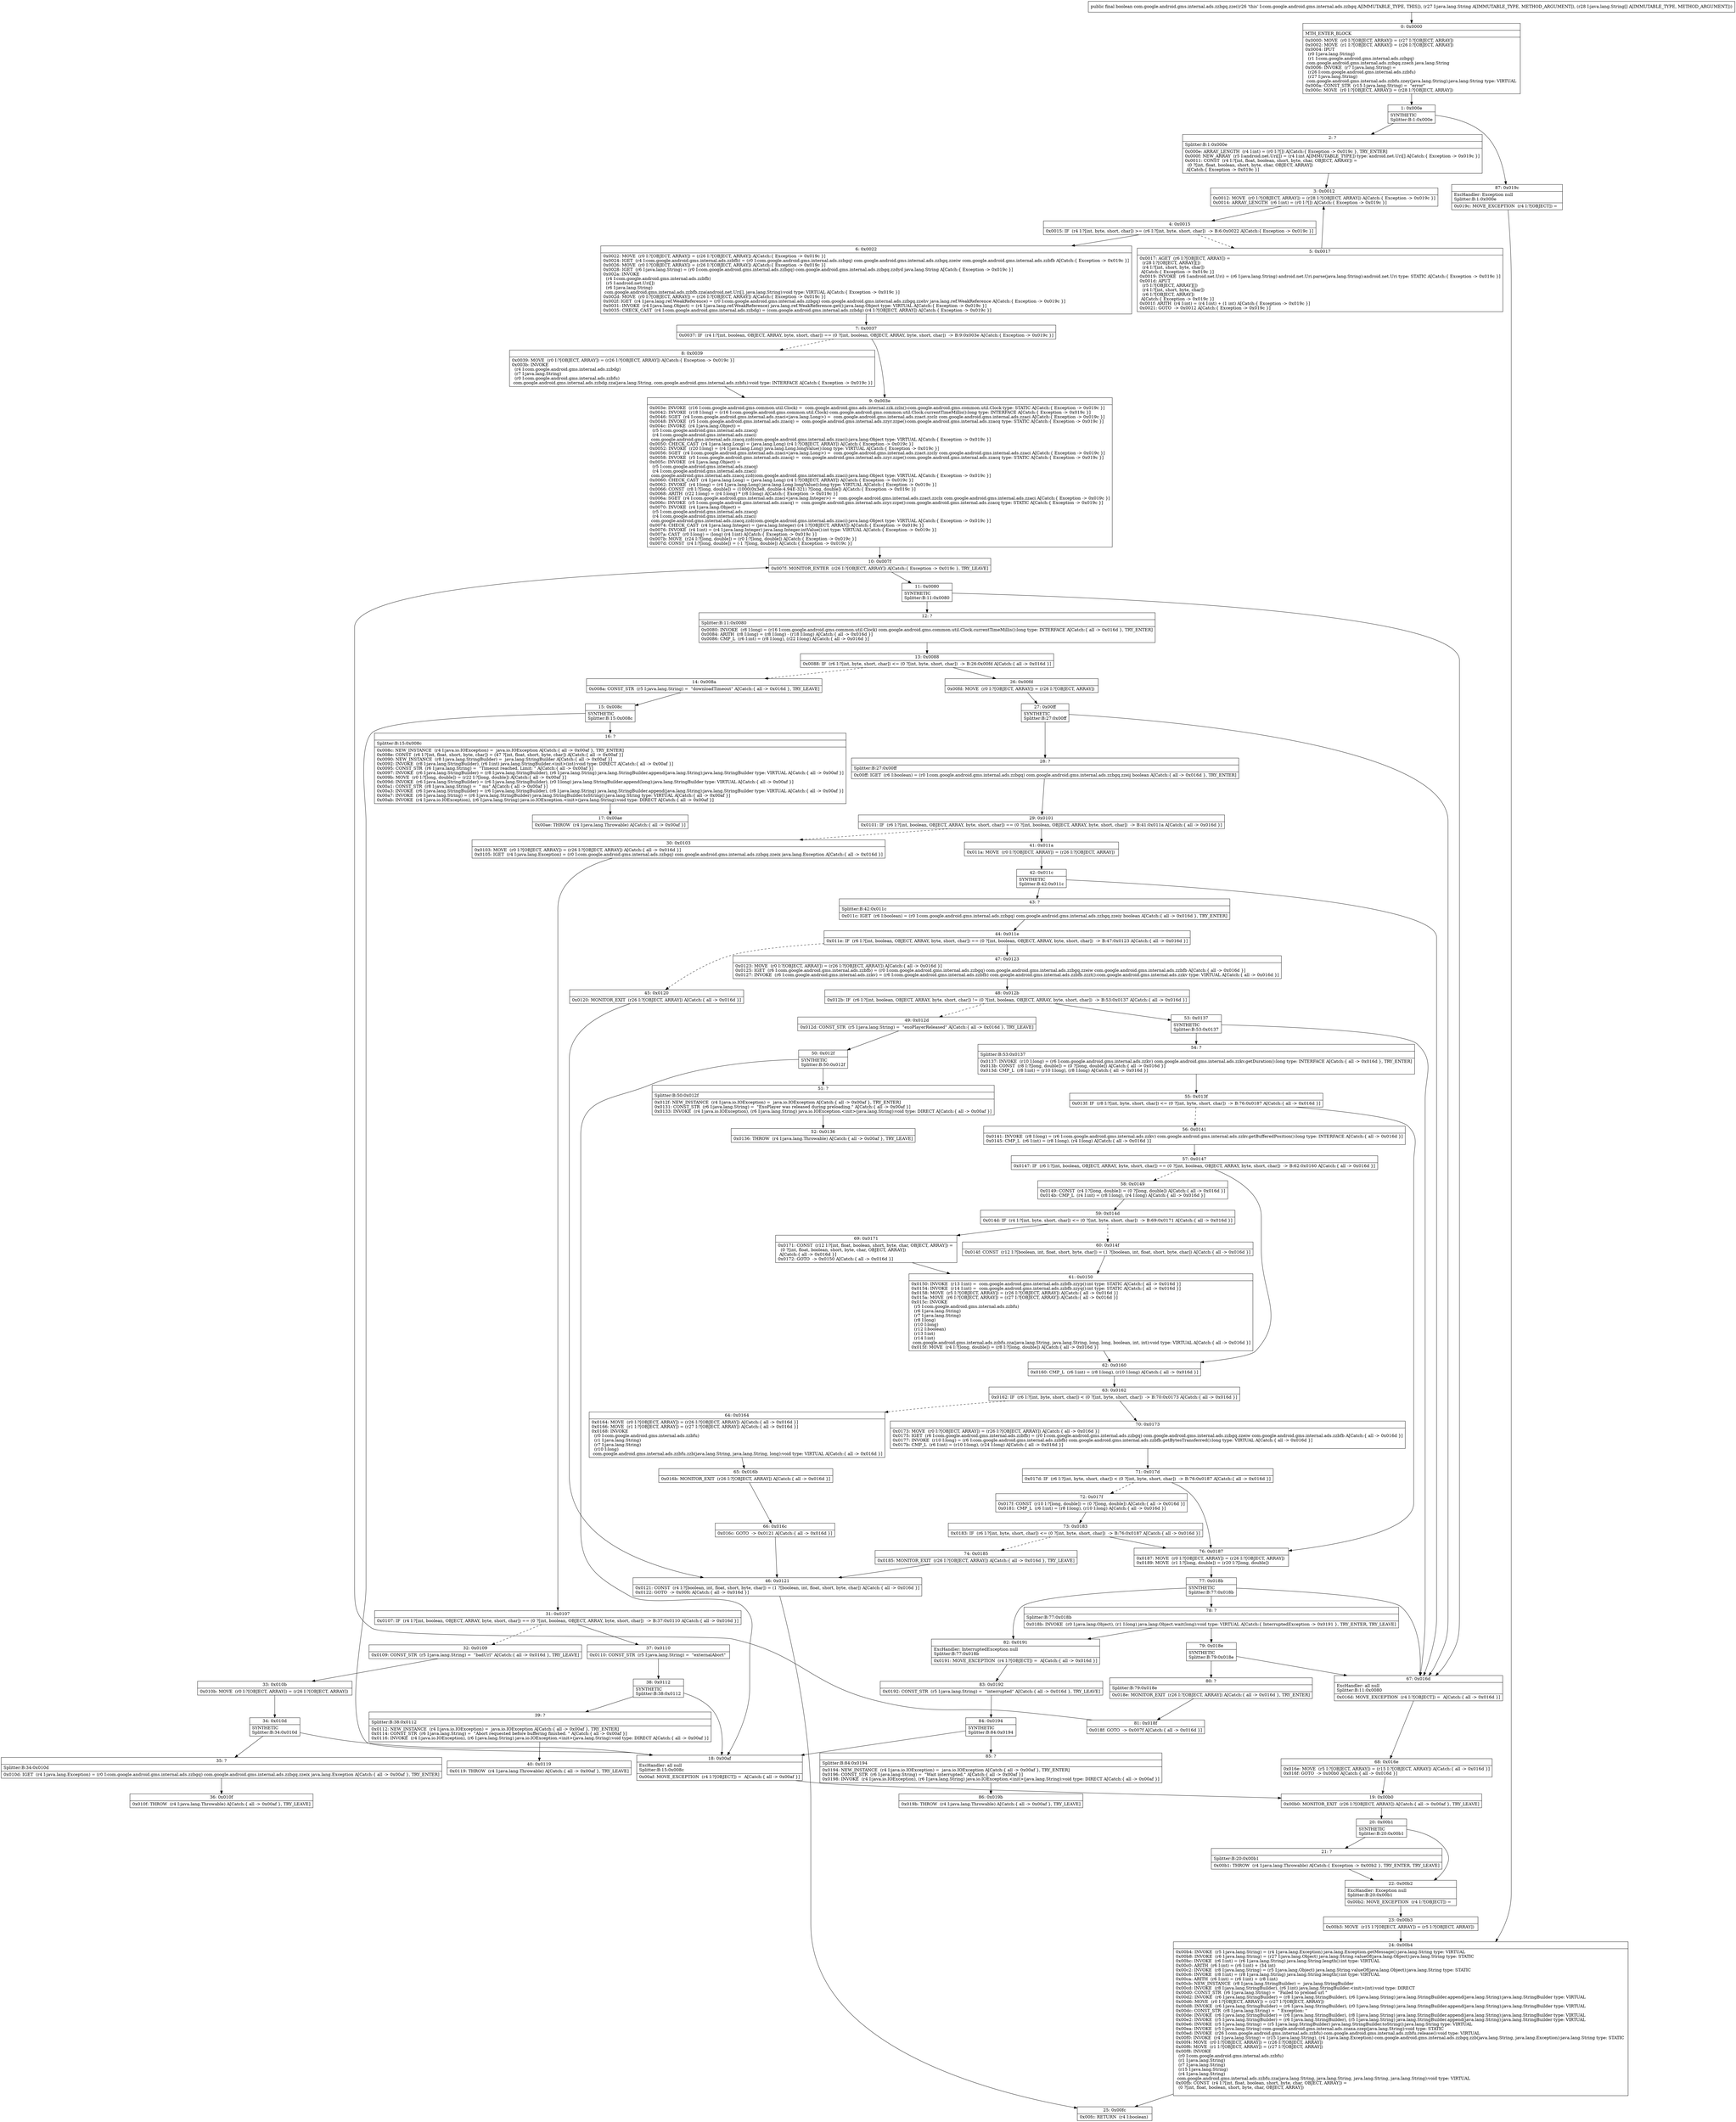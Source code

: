 digraph "CFG forcom.google.android.gms.internal.ads.zzbgq.zze(Ljava\/lang\/String;[Ljava\/lang\/String;)Z" {
Node_0 [shape=record,label="{0\:\ 0x0000|MTH_ENTER_BLOCK\l|0x0000: MOVE  (r0 I:?[OBJECT, ARRAY]) = (r27 I:?[OBJECT, ARRAY]) \l0x0002: MOVE  (r1 I:?[OBJECT, ARRAY]) = (r26 I:?[OBJECT, ARRAY]) \l0x0004: IPUT  \l  (r0 I:java.lang.String)\l  (r1 I:com.google.android.gms.internal.ads.zzbgq)\l com.google.android.gms.internal.ads.zzbgq.zzech java.lang.String \l0x0006: INVOKE  (r7 I:java.lang.String) = \l  (r26 I:com.google.android.gms.internal.ads.zzbfu)\l  (r27 I:java.lang.String)\l com.google.android.gms.internal.ads.zzbfu.zzey(java.lang.String):java.lang.String type: VIRTUAL \l0x000a: CONST_STR  (r15 I:java.lang.String) =  \"error\" \l0x000c: MOVE  (r0 I:?[OBJECT, ARRAY]) = (r28 I:?[OBJECT, ARRAY]) \l}"];
Node_1 [shape=record,label="{1\:\ 0x000e|SYNTHETIC\lSplitter:B:1:0x000e\l}"];
Node_2 [shape=record,label="{2\:\ ?|Splitter:B:1:0x000e\l|0x000e: ARRAY_LENGTH  (r4 I:int) = (r0 I:?[]) A[Catch:\{ Exception \-\> 0x019c \}, TRY_ENTER]\l0x000f: NEW_ARRAY  (r5 I:android.net.Uri[]) = (r4 I:int A[IMMUTABLE_TYPE]) type: android.net.Uri[] A[Catch:\{ Exception \-\> 0x019c \}]\l0x0011: CONST  (r4 I:?[int, float, boolean, short, byte, char, OBJECT, ARRAY]) = \l  (0 ?[int, float, boolean, short, byte, char, OBJECT, ARRAY])\l A[Catch:\{ Exception \-\> 0x019c \}]\l}"];
Node_3 [shape=record,label="{3\:\ 0x0012|0x0012: MOVE  (r0 I:?[OBJECT, ARRAY]) = (r28 I:?[OBJECT, ARRAY]) A[Catch:\{ Exception \-\> 0x019c \}]\l0x0014: ARRAY_LENGTH  (r6 I:int) = (r0 I:?[]) A[Catch:\{ Exception \-\> 0x019c \}]\l}"];
Node_4 [shape=record,label="{4\:\ 0x0015|0x0015: IF  (r4 I:?[int, byte, short, char]) \>= (r6 I:?[int, byte, short, char])  \-\> B:6:0x0022 A[Catch:\{ Exception \-\> 0x019c \}]\l}"];
Node_5 [shape=record,label="{5\:\ 0x0017|0x0017: AGET  (r6 I:?[OBJECT, ARRAY]) = \l  (r28 I:?[OBJECT, ARRAY][])\l  (r4 I:?[int, short, byte, char])\l A[Catch:\{ Exception \-\> 0x019c \}]\l0x0019: INVOKE  (r6 I:android.net.Uri) = (r6 I:java.lang.String) android.net.Uri.parse(java.lang.String):android.net.Uri type: STATIC A[Catch:\{ Exception \-\> 0x019c \}]\l0x001d: APUT  \l  (r5 I:?[OBJECT, ARRAY][])\l  (r4 I:?[int, short, byte, char])\l  (r6 I:?[OBJECT, ARRAY])\l A[Catch:\{ Exception \-\> 0x019c \}]\l0x001f: ARITH  (r4 I:int) = (r4 I:int) + (1 int) A[Catch:\{ Exception \-\> 0x019c \}]\l0x0021: GOTO  \-\> 0x0012 A[Catch:\{ Exception \-\> 0x019c \}]\l}"];
Node_6 [shape=record,label="{6\:\ 0x0022|0x0022: MOVE  (r0 I:?[OBJECT, ARRAY]) = (r26 I:?[OBJECT, ARRAY]) A[Catch:\{ Exception \-\> 0x019c \}]\l0x0024: IGET  (r4 I:com.google.android.gms.internal.ads.zzbfb) = (r0 I:com.google.android.gms.internal.ads.zzbgq) com.google.android.gms.internal.ads.zzbgq.zzeiw com.google.android.gms.internal.ads.zzbfb A[Catch:\{ Exception \-\> 0x019c \}]\l0x0026: MOVE  (r0 I:?[OBJECT, ARRAY]) = (r26 I:?[OBJECT, ARRAY]) A[Catch:\{ Exception \-\> 0x019c \}]\l0x0028: IGET  (r6 I:java.lang.String) = (r0 I:com.google.android.gms.internal.ads.zzbgq) com.google.android.gms.internal.ads.zzbgq.zzdyd java.lang.String A[Catch:\{ Exception \-\> 0x019c \}]\l0x002a: INVOKE  \l  (r4 I:com.google.android.gms.internal.ads.zzbfb)\l  (r5 I:android.net.Uri[])\l  (r6 I:java.lang.String)\l com.google.android.gms.internal.ads.zzbfb.zza(android.net.Uri[], java.lang.String):void type: VIRTUAL A[Catch:\{ Exception \-\> 0x019c \}]\l0x002d: MOVE  (r0 I:?[OBJECT, ARRAY]) = (r26 I:?[OBJECT, ARRAY]) A[Catch:\{ Exception \-\> 0x019c \}]\l0x002f: IGET  (r4 I:java.lang.ref.WeakReference) = (r0 I:com.google.android.gms.internal.ads.zzbgq) com.google.android.gms.internal.ads.zzbgq.zzehv java.lang.ref.WeakReference A[Catch:\{ Exception \-\> 0x019c \}]\l0x0031: INVOKE  (r4 I:java.lang.Object) = (r4 I:java.lang.ref.WeakReference) java.lang.ref.WeakReference.get():java.lang.Object type: VIRTUAL A[Catch:\{ Exception \-\> 0x019c \}]\l0x0035: CHECK_CAST  (r4 I:com.google.android.gms.internal.ads.zzbdg) = (com.google.android.gms.internal.ads.zzbdg) (r4 I:?[OBJECT, ARRAY]) A[Catch:\{ Exception \-\> 0x019c \}]\l}"];
Node_7 [shape=record,label="{7\:\ 0x0037|0x0037: IF  (r4 I:?[int, boolean, OBJECT, ARRAY, byte, short, char]) == (0 ?[int, boolean, OBJECT, ARRAY, byte, short, char])  \-\> B:9:0x003e A[Catch:\{ Exception \-\> 0x019c \}]\l}"];
Node_8 [shape=record,label="{8\:\ 0x0039|0x0039: MOVE  (r0 I:?[OBJECT, ARRAY]) = (r26 I:?[OBJECT, ARRAY]) A[Catch:\{ Exception \-\> 0x019c \}]\l0x003b: INVOKE  \l  (r4 I:com.google.android.gms.internal.ads.zzbdg)\l  (r7 I:java.lang.String)\l  (r0 I:com.google.android.gms.internal.ads.zzbfu)\l com.google.android.gms.internal.ads.zzbdg.zza(java.lang.String, com.google.android.gms.internal.ads.zzbfu):void type: INTERFACE A[Catch:\{ Exception \-\> 0x019c \}]\l}"];
Node_9 [shape=record,label="{9\:\ 0x003e|0x003e: INVOKE  (r16 I:com.google.android.gms.common.util.Clock) =  com.google.android.gms.ads.internal.zzk.zzln():com.google.android.gms.common.util.Clock type: STATIC A[Catch:\{ Exception \-\> 0x019c \}]\l0x0042: INVOKE  (r18 I:long) = (r16 I:com.google.android.gms.common.util.Clock) com.google.android.gms.common.util.Clock.currentTimeMillis():long type: INTERFACE A[Catch:\{ Exception \-\> 0x019c \}]\l0x0046: SGET  (r4 I:com.google.android.gms.internal.ads.zzaci\<java.lang.Long\>) =  com.google.android.gms.internal.ads.zzact.zzclz com.google.android.gms.internal.ads.zzaci A[Catch:\{ Exception \-\> 0x019c \}]\l0x0048: INVOKE  (r5 I:com.google.android.gms.internal.ads.zzacq) =  com.google.android.gms.internal.ads.zzyr.zzpe():com.google.android.gms.internal.ads.zzacq type: STATIC A[Catch:\{ Exception \-\> 0x019c \}]\l0x004c: INVOKE  (r4 I:java.lang.Object) = \l  (r5 I:com.google.android.gms.internal.ads.zzacq)\l  (r4 I:com.google.android.gms.internal.ads.zzaci)\l com.google.android.gms.internal.ads.zzacq.zzd(com.google.android.gms.internal.ads.zzaci):java.lang.Object type: VIRTUAL A[Catch:\{ Exception \-\> 0x019c \}]\l0x0050: CHECK_CAST  (r4 I:java.lang.Long) = (java.lang.Long) (r4 I:?[OBJECT, ARRAY]) A[Catch:\{ Exception \-\> 0x019c \}]\l0x0052: INVOKE  (r20 I:long) = (r4 I:java.lang.Long) java.lang.Long.longValue():long type: VIRTUAL A[Catch:\{ Exception \-\> 0x019c \}]\l0x0056: SGET  (r4 I:com.google.android.gms.internal.ads.zzaci\<java.lang.Long\>) =  com.google.android.gms.internal.ads.zzact.zzcly com.google.android.gms.internal.ads.zzaci A[Catch:\{ Exception \-\> 0x019c \}]\l0x0058: INVOKE  (r5 I:com.google.android.gms.internal.ads.zzacq) =  com.google.android.gms.internal.ads.zzyr.zzpe():com.google.android.gms.internal.ads.zzacq type: STATIC A[Catch:\{ Exception \-\> 0x019c \}]\l0x005c: INVOKE  (r4 I:java.lang.Object) = \l  (r5 I:com.google.android.gms.internal.ads.zzacq)\l  (r4 I:com.google.android.gms.internal.ads.zzaci)\l com.google.android.gms.internal.ads.zzacq.zzd(com.google.android.gms.internal.ads.zzaci):java.lang.Object type: VIRTUAL A[Catch:\{ Exception \-\> 0x019c \}]\l0x0060: CHECK_CAST  (r4 I:java.lang.Long) = (java.lang.Long) (r4 I:?[OBJECT, ARRAY]) A[Catch:\{ Exception \-\> 0x019c \}]\l0x0062: INVOKE  (r4 I:long) = (r4 I:java.lang.Long) java.lang.Long.longValue():long type: VIRTUAL A[Catch:\{ Exception \-\> 0x019c \}]\l0x0066: CONST  (r8 I:?[long, double]) = (1000(0x3e8, double:4.94E\-321) ?[long, double]) A[Catch:\{ Exception \-\> 0x019c \}]\l0x0068: ARITH  (r22 I:long) = (r4 I:long) * (r8 I:long) A[Catch:\{ Exception \-\> 0x019c \}]\l0x006a: SGET  (r4 I:com.google.android.gms.internal.ads.zzaci\<java.lang.Integer\>) =  com.google.android.gms.internal.ads.zzact.zzclx com.google.android.gms.internal.ads.zzaci A[Catch:\{ Exception \-\> 0x019c \}]\l0x006c: INVOKE  (r5 I:com.google.android.gms.internal.ads.zzacq) =  com.google.android.gms.internal.ads.zzyr.zzpe():com.google.android.gms.internal.ads.zzacq type: STATIC A[Catch:\{ Exception \-\> 0x019c \}]\l0x0070: INVOKE  (r4 I:java.lang.Object) = \l  (r5 I:com.google.android.gms.internal.ads.zzacq)\l  (r4 I:com.google.android.gms.internal.ads.zzaci)\l com.google.android.gms.internal.ads.zzacq.zzd(com.google.android.gms.internal.ads.zzaci):java.lang.Object type: VIRTUAL A[Catch:\{ Exception \-\> 0x019c \}]\l0x0074: CHECK_CAST  (r4 I:java.lang.Integer) = (java.lang.Integer) (r4 I:?[OBJECT, ARRAY]) A[Catch:\{ Exception \-\> 0x019c \}]\l0x0076: INVOKE  (r4 I:int) = (r4 I:java.lang.Integer) java.lang.Integer.intValue():int type: VIRTUAL A[Catch:\{ Exception \-\> 0x019c \}]\l0x007a: CAST  (r0 I:long) = (long) (r4 I:int) A[Catch:\{ Exception \-\> 0x019c \}]\l0x007b: MOVE  (r24 I:?[long, double]) = (r0 I:?[long, double]) A[Catch:\{ Exception \-\> 0x019c \}]\l0x007d: CONST  (r4 I:?[long, double]) = (\-1 ?[long, double]) A[Catch:\{ Exception \-\> 0x019c \}]\l}"];
Node_10 [shape=record,label="{10\:\ 0x007f|0x007f: MONITOR_ENTER  (r26 I:?[OBJECT, ARRAY]) A[Catch:\{ Exception \-\> 0x019c \}, TRY_LEAVE]\l}"];
Node_11 [shape=record,label="{11\:\ 0x0080|SYNTHETIC\lSplitter:B:11:0x0080\l}"];
Node_12 [shape=record,label="{12\:\ ?|Splitter:B:11:0x0080\l|0x0080: INVOKE  (r8 I:long) = (r16 I:com.google.android.gms.common.util.Clock) com.google.android.gms.common.util.Clock.currentTimeMillis():long type: INTERFACE A[Catch:\{ all \-\> 0x016d \}, TRY_ENTER]\l0x0084: ARITH  (r8 I:long) = (r8 I:long) \- (r18 I:long) A[Catch:\{ all \-\> 0x016d \}]\l0x0086: CMP_L  (r6 I:int) = (r8 I:long), (r22 I:long) A[Catch:\{ all \-\> 0x016d \}]\l}"];
Node_13 [shape=record,label="{13\:\ 0x0088|0x0088: IF  (r6 I:?[int, byte, short, char]) \<= (0 ?[int, byte, short, char])  \-\> B:26:0x00fd A[Catch:\{ all \-\> 0x016d \}]\l}"];
Node_14 [shape=record,label="{14\:\ 0x008a|0x008a: CONST_STR  (r5 I:java.lang.String) =  \"downloadTimeout\" A[Catch:\{ all \-\> 0x016d \}, TRY_LEAVE]\l}"];
Node_15 [shape=record,label="{15\:\ 0x008c|SYNTHETIC\lSplitter:B:15:0x008c\l}"];
Node_16 [shape=record,label="{16\:\ ?|Splitter:B:15:0x008c\l|0x008c: NEW_INSTANCE  (r4 I:java.io.IOException) =  java.io.IOException A[Catch:\{ all \-\> 0x00af \}, TRY_ENTER]\l0x008e: CONST  (r6 I:?[int, float, short, byte, char]) = (47 ?[int, float, short, byte, char]) A[Catch:\{ all \-\> 0x00af \}]\l0x0090: NEW_INSTANCE  (r8 I:java.lang.StringBuilder) =  java.lang.StringBuilder A[Catch:\{ all \-\> 0x00af \}]\l0x0092: INVOKE  (r8 I:java.lang.StringBuilder), (r6 I:int) java.lang.StringBuilder.\<init\>(int):void type: DIRECT A[Catch:\{ all \-\> 0x00af \}]\l0x0095: CONST_STR  (r6 I:java.lang.String) =  \"Timeout reached. Limit: \" A[Catch:\{ all \-\> 0x00af \}]\l0x0097: INVOKE  (r6 I:java.lang.StringBuilder) = (r8 I:java.lang.StringBuilder), (r6 I:java.lang.String) java.lang.StringBuilder.append(java.lang.String):java.lang.StringBuilder type: VIRTUAL A[Catch:\{ all \-\> 0x00af \}]\l0x009b: MOVE  (r0 I:?[long, double]) = (r22 I:?[long, double]) A[Catch:\{ all \-\> 0x00af \}]\l0x009d: INVOKE  (r6 I:java.lang.StringBuilder) = (r6 I:java.lang.StringBuilder), (r0 I:long) java.lang.StringBuilder.append(long):java.lang.StringBuilder type: VIRTUAL A[Catch:\{ all \-\> 0x00af \}]\l0x00a1: CONST_STR  (r8 I:java.lang.String) =  \" ms\" A[Catch:\{ all \-\> 0x00af \}]\l0x00a3: INVOKE  (r6 I:java.lang.StringBuilder) = (r6 I:java.lang.StringBuilder), (r8 I:java.lang.String) java.lang.StringBuilder.append(java.lang.String):java.lang.StringBuilder type: VIRTUAL A[Catch:\{ all \-\> 0x00af \}]\l0x00a7: INVOKE  (r6 I:java.lang.String) = (r6 I:java.lang.StringBuilder) java.lang.StringBuilder.toString():java.lang.String type: VIRTUAL A[Catch:\{ all \-\> 0x00af \}]\l0x00ab: INVOKE  (r4 I:java.io.IOException), (r6 I:java.lang.String) java.io.IOException.\<init\>(java.lang.String):void type: DIRECT A[Catch:\{ all \-\> 0x00af \}]\l}"];
Node_17 [shape=record,label="{17\:\ 0x00ae|0x00ae: THROW  (r4 I:java.lang.Throwable) A[Catch:\{ all \-\> 0x00af \}]\l}"];
Node_18 [shape=record,label="{18\:\ 0x00af|ExcHandler: all null\lSplitter:B:15:0x008c\l|0x00af: MOVE_EXCEPTION  (r4 I:?[OBJECT]) =  A[Catch:\{ all \-\> 0x00af \}]\l}"];
Node_19 [shape=record,label="{19\:\ 0x00b0|0x00b0: MONITOR_EXIT  (r26 I:?[OBJECT, ARRAY]) A[Catch:\{ all \-\> 0x00af \}, TRY_LEAVE]\l}"];
Node_20 [shape=record,label="{20\:\ 0x00b1|SYNTHETIC\lSplitter:B:20:0x00b1\l}"];
Node_21 [shape=record,label="{21\:\ ?|Splitter:B:20:0x00b1\l|0x00b1: THROW  (r4 I:java.lang.Throwable) A[Catch:\{ Exception \-\> 0x00b2 \}, TRY_ENTER, TRY_LEAVE]\l}"];
Node_22 [shape=record,label="{22\:\ 0x00b2|ExcHandler: Exception null\lSplitter:B:20:0x00b1\l|0x00b2: MOVE_EXCEPTION  (r4 I:?[OBJECT]) =  \l}"];
Node_23 [shape=record,label="{23\:\ 0x00b3|0x00b3: MOVE  (r15 I:?[OBJECT, ARRAY]) = (r5 I:?[OBJECT, ARRAY]) \l}"];
Node_24 [shape=record,label="{24\:\ 0x00b4|0x00b4: INVOKE  (r5 I:java.lang.String) = (r4 I:java.lang.Exception) java.lang.Exception.getMessage():java.lang.String type: VIRTUAL \l0x00b8: INVOKE  (r6 I:java.lang.String) = (r27 I:java.lang.Object) java.lang.String.valueOf(java.lang.Object):java.lang.String type: STATIC \l0x00bc: INVOKE  (r6 I:int) = (r6 I:java.lang.String) java.lang.String.length():int type: VIRTUAL \l0x00c0: ARITH  (r6 I:int) = (r6 I:int) + (34 int) \l0x00c2: INVOKE  (r8 I:java.lang.String) = (r5 I:java.lang.Object) java.lang.String.valueOf(java.lang.Object):java.lang.String type: STATIC \l0x00c6: INVOKE  (r8 I:int) = (r8 I:java.lang.String) java.lang.String.length():int type: VIRTUAL \l0x00ca: ARITH  (r6 I:int) = (r6 I:int) + (r8 I:int) \l0x00cb: NEW_INSTANCE  (r8 I:java.lang.StringBuilder) =  java.lang.StringBuilder \l0x00cd: INVOKE  (r8 I:java.lang.StringBuilder), (r6 I:int) java.lang.StringBuilder.\<init\>(int):void type: DIRECT \l0x00d0: CONST_STR  (r6 I:java.lang.String) =  \"Failed to preload url \" \l0x00d2: INVOKE  (r6 I:java.lang.StringBuilder) = (r8 I:java.lang.StringBuilder), (r6 I:java.lang.String) java.lang.StringBuilder.append(java.lang.String):java.lang.StringBuilder type: VIRTUAL \l0x00d6: MOVE  (r0 I:?[OBJECT, ARRAY]) = (r27 I:?[OBJECT, ARRAY]) \l0x00d8: INVOKE  (r6 I:java.lang.StringBuilder) = (r6 I:java.lang.StringBuilder), (r0 I:java.lang.String) java.lang.StringBuilder.append(java.lang.String):java.lang.StringBuilder type: VIRTUAL \l0x00dc: CONST_STR  (r8 I:java.lang.String) =  \" Exception: \" \l0x00de: INVOKE  (r6 I:java.lang.StringBuilder) = (r6 I:java.lang.StringBuilder), (r8 I:java.lang.String) java.lang.StringBuilder.append(java.lang.String):java.lang.StringBuilder type: VIRTUAL \l0x00e2: INVOKE  (r5 I:java.lang.StringBuilder) = (r6 I:java.lang.StringBuilder), (r5 I:java.lang.String) java.lang.StringBuilder.append(java.lang.String):java.lang.StringBuilder type: VIRTUAL \l0x00e6: INVOKE  (r5 I:java.lang.String) = (r5 I:java.lang.StringBuilder) java.lang.StringBuilder.toString():java.lang.String type: VIRTUAL \l0x00ea: INVOKE  (r5 I:java.lang.String) com.google.android.gms.internal.ads.zzaxa.zzep(java.lang.String):void type: STATIC \l0x00ed: INVOKE  (r26 I:com.google.android.gms.internal.ads.zzbfu) com.google.android.gms.internal.ads.zzbfu.release():void type: VIRTUAL \l0x00f0: INVOKE  (r4 I:java.lang.String) = (r15 I:java.lang.String), (r4 I:java.lang.Exception) com.google.android.gms.internal.ads.zzbgq.zzb(java.lang.String, java.lang.Exception):java.lang.String type: STATIC \l0x00f4: MOVE  (r0 I:?[OBJECT, ARRAY]) = (r26 I:?[OBJECT, ARRAY]) \l0x00f6: MOVE  (r1 I:?[OBJECT, ARRAY]) = (r27 I:?[OBJECT, ARRAY]) \l0x00f8: INVOKE  \l  (r0 I:com.google.android.gms.internal.ads.zzbfu)\l  (r1 I:java.lang.String)\l  (r7 I:java.lang.String)\l  (r15 I:java.lang.String)\l  (r4 I:java.lang.String)\l com.google.android.gms.internal.ads.zzbfu.zza(java.lang.String, java.lang.String, java.lang.String, java.lang.String):void type: VIRTUAL \l0x00fb: CONST  (r4 I:?[int, float, boolean, short, byte, char, OBJECT, ARRAY]) = \l  (0 ?[int, float, boolean, short, byte, char, OBJECT, ARRAY])\l \l}"];
Node_25 [shape=record,label="{25\:\ 0x00fc|0x00fc: RETURN  (r4 I:boolean) \l}"];
Node_26 [shape=record,label="{26\:\ 0x00fd|0x00fd: MOVE  (r0 I:?[OBJECT, ARRAY]) = (r26 I:?[OBJECT, ARRAY]) \l}"];
Node_27 [shape=record,label="{27\:\ 0x00ff|SYNTHETIC\lSplitter:B:27:0x00ff\l}"];
Node_28 [shape=record,label="{28\:\ ?|Splitter:B:27:0x00ff\l|0x00ff: IGET  (r6 I:boolean) = (r0 I:com.google.android.gms.internal.ads.zzbgq) com.google.android.gms.internal.ads.zzbgq.zzeij boolean A[Catch:\{ all \-\> 0x016d \}, TRY_ENTER]\l}"];
Node_29 [shape=record,label="{29\:\ 0x0101|0x0101: IF  (r6 I:?[int, boolean, OBJECT, ARRAY, byte, short, char]) == (0 ?[int, boolean, OBJECT, ARRAY, byte, short, char])  \-\> B:41:0x011a A[Catch:\{ all \-\> 0x016d \}]\l}"];
Node_30 [shape=record,label="{30\:\ 0x0103|0x0103: MOVE  (r0 I:?[OBJECT, ARRAY]) = (r26 I:?[OBJECT, ARRAY]) A[Catch:\{ all \-\> 0x016d \}]\l0x0105: IGET  (r4 I:java.lang.Exception) = (r0 I:com.google.android.gms.internal.ads.zzbgq) com.google.android.gms.internal.ads.zzbgq.zzeix java.lang.Exception A[Catch:\{ all \-\> 0x016d \}]\l}"];
Node_31 [shape=record,label="{31\:\ 0x0107|0x0107: IF  (r4 I:?[int, boolean, OBJECT, ARRAY, byte, short, char]) == (0 ?[int, boolean, OBJECT, ARRAY, byte, short, char])  \-\> B:37:0x0110 A[Catch:\{ all \-\> 0x016d \}]\l}"];
Node_32 [shape=record,label="{32\:\ 0x0109|0x0109: CONST_STR  (r5 I:java.lang.String) =  \"badUrl\" A[Catch:\{ all \-\> 0x016d \}, TRY_LEAVE]\l}"];
Node_33 [shape=record,label="{33\:\ 0x010b|0x010b: MOVE  (r0 I:?[OBJECT, ARRAY]) = (r26 I:?[OBJECT, ARRAY]) \l}"];
Node_34 [shape=record,label="{34\:\ 0x010d|SYNTHETIC\lSplitter:B:34:0x010d\l}"];
Node_35 [shape=record,label="{35\:\ ?|Splitter:B:34:0x010d\l|0x010d: IGET  (r4 I:java.lang.Exception) = (r0 I:com.google.android.gms.internal.ads.zzbgq) com.google.android.gms.internal.ads.zzbgq.zzeix java.lang.Exception A[Catch:\{ all \-\> 0x00af \}, TRY_ENTER]\l}"];
Node_36 [shape=record,label="{36\:\ 0x010f|0x010f: THROW  (r4 I:java.lang.Throwable) A[Catch:\{ all \-\> 0x00af \}, TRY_LEAVE]\l}"];
Node_37 [shape=record,label="{37\:\ 0x0110|0x0110: CONST_STR  (r5 I:java.lang.String) =  \"externalAbort\" \l}"];
Node_38 [shape=record,label="{38\:\ 0x0112|SYNTHETIC\lSplitter:B:38:0x0112\l}"];
Node_39 [shape=record,label="{39\:\ ?|Splitter:B:38:0x0112\l|0x0112: NEW_INSTANCE  (r4 I:java.io.IOException) =  java.io.IOException A[Catch:\{ all \-\> 0x00af \}, TRY_ENTER]\l0x0114: CONST_STR  (r6 I:java.lang.String) =  \"Abort requested before buffering finished. \" A[Catch:\{ all \-\> 0x00af \}]\l0x0116: INVOKE  (r4 I:java.io.IOException), (r6 I:java.lang.String) java.io.IOException.\<init\>(java.lang.String):void type: DIRECT A[Catch:\{ all \-\> 0x00af \}]\l}"];
Node_40 [shape=record,label="{40\:\ 0x0119|0x0119: THROW  (r4 I:java.lang.Throwable) A[Catch:\{ all \-\> 0x00af \}, TRY_LEAVE]\l}"];
Node_41 [shape=record,label="{41\:\ 0x011a|0x011a: MOVE  (r0 I:?[OBJECT, ARRAY]) = (r26 I:?[OBJECT, ARRAY]) \l}"];
Node_42 [shape=record,label="{42\:\ 0x011c|SYNTHETIC\lSplitter:B:42:0x011c\l}"];
Node_43 [shape=record,label="{43\:\ ?|Splitter:B:42:0x011c\l|0x011c: IGET  (r6 I:boolean) = (r0 I:com.google.android.gms.internal.ads.zzbgq) com.google.android.gms.internal.ads.zzbgq.zzeiy boolean A[Catch:\{ all \-\> 0x016d \}, TRY_ENTER]\l}"];
Node_44 [shape=record,label="{44\:\ 0x011e|0x011e: IF  (r6 I:?[int, boolean, OBJECT, ARRAY, byte, short, char]) == (0 ?[int, boolean, OBJECT, ARRAY, byte, short, char])  \-\> B:47:0x0123 A[Catch:\{ all \-\> 0x016d \}]\l}"];
Node_45 [shape=record,label="{45\:\ 0x0120|0x0120: MONITOR_EXIT  (r26 I:?[OBJECT, ARRAY]) A[Catch:\{ all \-\> 0x016d \}]\l}"];
Node_46 [shape=record,label="{46\:\ 0x0121|0x0121: CONST  (r4 I:?[boolean, int, float, short, byte, char]) = (1 ?[boolean, int, float, short, byte, char]) A[Catch:\{ all \-\> 0x016d \}]\l0x0122: GOTO  \-\> 0x00fc A[Catch:\{ all \-\> 0x016d \}]\l}"];
Node_47 [shape=record,label="{47\:\ 0x0123|0x0123: MOVE  (r0 I:?[OBJECT, ARRAY]) = (r26 I:?[OBJECT, ARRAY]) A[Catch:\{ all \-\> 0x016d \}]\l0x0125: IGET  (r6 I:com.google.android.gms.internal.ads.zzbfb) = (r0 I:com.google.android.gms.internal.ads.zzbgq) com.google.android.gms.internal.ads.zzbgq.zzeiw com.google.android.gms.internal.ads.zzbfb A[Catch:\{ all \-\> 0x016d \}]\l0x0127: INVOKE  (r6 I:com.google.android.gms.internal.ads.zzkv) = (r6 I:com.google.android.gms.internal.ads.zzbfb) com.google.android.gms.internal.ads.zzbfb.zzzt():com.google.android.gms.internal.ads.zzkv type: VIRTUAL A[Catch:\{ all \-\> 0x016d \}]\l}"];
Node_48 [shape=record,label="{48\:\ 0x012b|0x012b: IF  (r6 I:?[int, boolean, OBJECT, ARRAY, byte, short, char]) != (0 ?[int, boolean, OBJECT, ARRAY, byte, short, char])  \-\> B:53:0x0137 A[Catch:\{ all \-\> 0x016d \}]\l}"];
Node_49 [shape=record,label="{49\:\ 0x012d|0x012d: CONST_STR  (r5 I:java.lang.String) =  \"exoPlayerReleased\" A[Catch:\{ all \-\> 0x016d \}, TRY_LEAVE]\l}"];
Node_50 [shape=record,label="{50\:\ 0x012f|SYNTHETIC\lSplitter:B:50:0x012f\l}"];
Node_51 [shape=record,label="{51\:\ ?|Splitter:B:50:0x012f\l|0x012f: NEW_INSTANCE  (r4 I:java.io.IOException) =  java.io.IOException A[Catch:\{ all \-\> 0x00af \}, TRY_ENTER]\l0x0131: CONST_STR  (r6 I:java.lang.String) =  \"ExoPlayer was released during preloading.\" A[Catch:\{ all \-\> 0x00af \}]\l0x0133: INVOKE  (r4 I:java.io.IOException), (r6 I:java.lang.String) java.io.IOException.\<init\>(java.lang.String):void type: DIRECT A[Catch:\{ all \-\> 0x00af \}]\l}"];
Node_52 [shape=record,label="{52\:\ 0x0136|0x0136: THROW  (r4 I:java.lang.Throwable) A[Catch:\{ all \-\> 0x00af \}, TRY_LEAVE]\l}"];
Node_53 [shape=record,label="{53\:\ 0x0137|SYNTHETIC\lSplitter:B:53:0x0137\l}"];
Node_54 [shape=record,label="{54\:\ ?|Splitter:B:53:0x0137\l|0x0137: INVOKE  (r10 I:long) = (r6 I:com.google.android.gms.internal.ads.zzkv) com.google.android.gms.internal.ads.zzkv.getDuration():long type: INTERFACE A[Catch:\{ all \-\> 0x016d \}, TRY_ENTER]\l0x013b: CONST  (r8 I:?[long, double]) = (0 ?[long, double]) A[Catch:\{ all \-\> 0x016d \}]\l0x013d: CMP_L  (r8 I:int) = (r10 I:long), (r8 I:long) A[Catch:\{ all \-\> 0x016d \}]\l}"];
Node_55 [shape=record,label="{55\:\ 0x013f|0x013f: IF  (r8 I:?[int, byte, short, char]) \<= (0 ?[int, byte, short, char])  \-\> B:76:0x0187 A[Catch:\{ all \-\> 0x016d \}]\l}"];
Node_56 [shape=record,label="{56\:\ 0x0141|0x0141: INVOKE  (r8 I:long) = (r6 I:com.google.android.gms.internal.ads.zzkv) com.google.android.gms.internal.ads.zzkv.getBufferedPosition():long type: INTERFACE A[Catch:\{ all \-\> 0x016d \}]\l0x0145: CMP_L  (r6 I:int) = (r8 I:long), (r4 I:long) A[Catch:\{ all \-\> 0x016d \}]\l}"];
Node_57 [shape=record,label="{57\:\ 0x0147|0x0147: IF  (r6 I:?[int, boolean, OBJECT, ARRAY, byte, short, char]) == (0 ?[int, boolean, OBJECT, ARRAY, byte, short, char])  \-\> B:62:0x0160 A[Catch:\{ all \-\> 0x016d \}]\l}"];
Node_58 [shape=record,label="{58\:\ 0x0149|0x0149: CONST  (r4 I:?[long, double]) = (0 ?[long, double]) A[Catch:\{ all \-\> 0x016d \}]\l0x014b: CMP_L  (r4 I:int) = (r8 I:long), (r4 I:long) A[Catch:\{ all \-\> 0x016d \}]\l}"];
Node_59 [shape=record,label="{59\:\ 0x014d|0x014d: IF  (r4 I:?[int, byte, short, char]) \<= (0 ?[int, byte, short, char])  \-\> B:69:0x0171 A[Catch:\{ all \-\> 0x016d \}]\l}"];
Node_60 [shape=record,label="{60\:\ 0x014f|0x014f: CONST  (r12 I:?[boolean, int, float, short, byte, char]) = (1 ?[boolean, int, float, short, byte, char]) A[Catch:\{ all \-\> 0x016d \}]\l}"];
Node_61 [shape=record,label="{61\:\ 0x0150|0x0150: INVOKE  (r13 I:int) =  com.google.android.gms.internal.ads.zzbfb.zzyp():int type: STATIC A[Catch:\{ all \-\> 0x016d \}]\l0x0154: INVOKE  (r14 I:int) =  com.google.android.gms.internal.ads.zzbfb.zzyq():int type: STATIC A[Catch:\{ all \-\> 0x016d \}]\l0x0158: MOVE  (r5 I:?[OBJECT, ARRAY]) = (r26 I:?[OBJECT, ARRAY]) A[Catch:\{ all \-\> 0x016d \}]\l0x015a: MOVE  (r6 I:?[OBJECT, ARRAY]) = (r27 I:?[OBJECT, ARRAY]) A[Catch:\{ all \-\> 0x016d \}]\l0x015c: INVOKE  \l  (r5 I:com.google.android.gms.internal.ads.zzbfu)\l  (r6 I:java.lang.String)\l  (r7 I:java.lang.String)\l  (r8 I:long)\l  (r10 I:long)\l  (r12 I:boolean)\l  (r13 I:int)\l  (r14 I:int)\l com.google.android.gms.internal.ads.zzbfu.zza(java.lang.String, java.lang.String, long, long, boolean, int, int):void type: VIRTUAL A[Catch:\{ all \-\> 0x016d \}]\l0x015f: MOVE  (r4 I:?[long, double]) = (r8 I:?[long, double]) A[Catch:\{ all \-\> 0x016d \}]\l}"];
Node_62 [shape=record,label="{62\:\ 0x0160|0x0160: CMP_L  (r6 I:int) = (r8 I:long), (r10 I:long) A[Catch:\{ all \-\> 0x016d \}]\l}"];
Node_63 [shape=record,label="{63\:\ 0x0162|0x0162: IF  (r6 I:?[int, byte, short, char]) \< (0 ?[int, byte, short, char])  \-\> B:70:0x0173 A[Catch:\{ all \-\> 0x016d \}]\l}"];
Node_64 [shape=record,label="{64\:\ 0x0164|0x0164: MOVE  (r0 I:?[OBJECT, ARRAY]) = (r26 I:?[OBJECT, ARRAY]) A[Catch:\{ all \-\> 0x016d \}]\l0x0166: MOVE  (r1 I:?[OBJECT, ARRAY]) = (r27 I:?[OBJECT, ARRAY]) A[Catch:\{ all \-\> 0x016d \}]\l0x0168: INVOKE  \l  (r0 I:com.google.android.gms.internal.ads.zzbfu)\l  (r1 I:java.lang.String)\l  (r7 I:java.lang.String)\l  (r10 I:long)\l com.google.android.gms.internal.ads.zzbfu.zzb(java.lang.String, java.lang.String, long):void type: VIRTUAL A[Catch:\{ all \-\> 0x016d \}]\l}"];
Node_65 [shape=record,label="{65\:\ 0x016b|0x016b: MONITOR_EXIT  (r26 I:?[OBJECT, ARRAY]) A[Catch:\{ all \-\> 0x016d \}]\l}"];
Node_66 [shape=record,label="{66\:\ 0x016c|0x016c: GOTO  \-\> 0x0121 A[Catch:\{ all \-\> 0x016d \}]\l}"];
Node_67 [shape=record,label="{67\:\ 0x016d|ExcHandler: all null\lSplitter:B:11:0x0080\l|0x016d: MOVE_EXCEPTION  (r4 I:?[OBJECT]) =  A[Catch:\{ all \-\> 0x016d \}]\l}"];
Node_68 [shape=record,label="{68\:\ 0x016e|0x016e: MOVE  (r5 I:?[OBJECT, ARRAY]) = (r15 I:?[OBJECT, ARRAY]) A[Catch:\{ all \-\> 0x016d \}]\l0x016f: GOTO  \-\> 0x00b0 A[Catch:\{ all \-\> 0x016d \}]\l}"];
Node_69 [shape=record,label="{69\:\ 0x0171|0x0171: CONST  (r12 I:?[int, float, boolean, short, byte, char, OBJECT, ARRAY]) = \l  (0 ?[int, float, boolean, short, byte, char, OBJECT, ARRAY])\l A[Catch:\{ all \-\> 0x016d \}]\l0x0172: GOTO  \-\> 0x0150 A[Catch:\{ all \-\> 0x016d \}]\l}"];
Node_70 [shape=record,label="{70\:\ 0x0173|0x0173: MOVE  (r0 I:?[OBJECT, ARRAY]) = (r26 I:?[OBJECT, ARRAY]) A[Catch:\{ all \-\> 0x016d \}]\l0x0175: IGET  (r6 I:com.google.android.gms.internal.ads.zzbfb) = (r0 I:com.google.android.gms.internal.ads.zzbgq) com.google.android.gms.internal.ads.zzbgq.zzeiw com.google.android.gms.internal.ads.zzbfb A[Catch:\{ all \-\> 0x016d \}]\l0x0177: INVOKE  (r10 I:long) = (r6 I:com.google.android.gms.internal.ads.zzbfb) com.google.android.gms.internal.ads.zzbfb.getBytesTransferred():long type: VIRTUAL A[Catch:\{ all \-\> 0x016d \}]\l0x017b: CMP_L  (r6 I:int) = (r10 I:long), (r24 I:long) A[Catch:\{ all \-\> 0x016d \}]\l}"];
Node_71 [shape=record,label="{71\:\ 0x017d|0x017d: IF  (r6 I:?[int, byte, short, char]) \< (0 ?[int, byte, short, char])  \-\> B:76:0x0187 A[Catch:\{ all \-\> 0x016d \}]\l}"];
Node_72 [shape=record,label="{72\:\ 0x017f|0x017f: CONST  (r10 I:?[long, double]) = (0 ?[long, double]) A[Catch:\{ all \-\> 0x016d \}]\l0x0181: CMP_L  (r6 I:int) = (r8 I:long), (r10 I:long) A[Catch:\{ all \-\> 0x016d \}]\l}"];
Node_73 [shape=record,label="{73\:\ 0x0183|0x0183: IF  (r6 I:?[int, byte, short, char]) \<= (0 ?[int, byte, short, char])  \-\> B:76:0x0187 A[Catch:\{ all \-\> 0x016d \}]\l}"];
Node_74 [shape=record,label="{74\:\ 0x0185|0x0185: MONITOR_EXIT  (r26 I:?[OBJECT, ARRAY]) A[Catch:\{ all \-\> 0x016d \}, TRY_LEAVE]\l}"];
Node_76 [shape=record,label="{76\:\ 0x0187|0x0187: MOVE  (r0 I:?[OBJECT, ARRAY]) = (r26 I:?[OBJECT, ARRAY]) \l0x0189: MOVE  (r1 I:?[long, double]) = (r20 I:?[long, double]) \l}"];
Node_77 [shape=record,label="{77\:\ 0x018b|SYNTHETIC\lSplitter:B:77:0x018b\l}"];
Node_78 [shape=record,label="{78\:\ ?|Splitter:B:77:0x018b\l|0x018b: INVOKE  (r0 I:java.lang.Object), (r1 I:long) java.lang.Object.wait(long):void type: VIRTUAL A[Catch:\{ InterruptedException \-\> 0x0191 \}, TRY_ENTER, TRY_LEAVE]\l}"];
Node_79 [shape=record,label="{79\:\ 0x018e|SYNTHETIC\lSplitter:B:79:0x018e\l}"];
Node_80 [shape=record,label="{80\:\ ?|Splitter:B:79:0x018e\l|0x018e: MONITOR_EXIT  (r26 I:?[OBJECT, ARRAY]) A[Catch:\{ all \-\> 0x016d \}, TRY_ENTER]\l}"];
Node_81 [shape=record,label="{81\:\ 0x018f|0x018f: GOTO  \-\> 0x007f A[Catch:\{ all \-\> 0x016d \}]\l}"];
Node_82 [shape=record,label="{82\:\ 0x0191|ExcHandler: InterruptedException null\lSplitter:B:77:0x018b\l|0x0191: MOVE_EXCEPTION  (r4 I:?[OBJECT]) =  A[Catch:\{ all \-\> 0x016d \}]\l}"];
Node_83 [shape=record,label="{83\:\ 0x0192|0x0192: CONST_STR  (r5 I:java.lang.String) =  \"interrupted\" A[Catch:\{ all \-\> 0x016d \}, TRY_LEAVE]\l}"];
Node_84 [shape=record,label="{84\:\ 0x0194|SYNTHETIC\lSplitter:B:84:0x0194\l}"];
Node_85 [shape=record,label="{85\:\ ?|Splitter:B:84:0x0194\l|0x0194: NEW_INSTANCE  (r4 I:java.io.IOException) =  java.io.IOException A[Catch:\{ all \-\> 0x00af \}, TRY_ENTER]\l0x0196: CONST_STR  (r6 I:java.lang.String) =  \"Wait interrupted.\" A[Catch:\{ all \-\> 0x00af \}]\l0x0198: INVOKE  (r4 I:java.io.IOException), (r6 I:java.lang.String) java.io.IOException.\<init\>(java.lang.String):void type: DIRECT A[Catch:\{ all \-\> 0x00af \}]\l}"];
Node_86 [shape=record,label="{86\:\ 0x019b|0x019b: THROW  (r4 I:java.lang.Throwable) A[Catch:\{ all \-\> 0x00af \}, TRY_LEAVE]\l}"];
Node_87 [shape=record,label="{87\:\ 0x019c|ExcHandler: Exception null\lSplitter:B:1:0x000e\l|0x019c: MOVE_EXCEPTION  (r4 I:?[OBJECT]) =  \l}"];
MethodNode[shape=record,label="{public final boolean com.google.android.gms.internal.ads.zzbgq.zze((r26 'this' I:com.google.android.gms.internal.ads.zzbgq A[IMMUTABLE_TYPE, THIS]), (r27 I:java.lang.String A[IMMUTABLE_TYPE, METHOD_ARGUMENT]), (r28 I:java.lang.String[] A[IMMUTABLE_TYPE, METHOD_ARGUMENT])) }"];
MethodNode -> Node_0;
Node_0 -> Node_1;
Node_1 -> Node_2;
Node_1 -> Node_87;
Node_2 -> Node_3;
Node_3 -> Node_4;
Node_4 -> Node_5[style=dashed];
Node_4 -> Node_6;
Node_5 -> Node_3;
Node_6 -> Node_7;
Node_7 -> Node_8[style=dashed];
Node_7 -> Node_9;
Node_8 -> Node_9;
Node_9 -> Node_10;
Node_10 -> Node_11;
Node_11 -> Node_12;
Node_11 -> Node_67;
Node_12 -> Node_13;
Node_13 -> Node_14[style=dashed];
Node_13 -> Node_26;
Node_14 -> Node_15;
Node_15 -> Node_16;
Node_15 -> Node_18;
Node_16 -> Node_17;
Node_18 -> Node_19;
Node_19 -> Node_20;
Node_20 -> Node_21;
Node_20 -> Node_22;
Node_21 -> Node_22;
Node_22 -> Node_23;
Node_23 -> Node_24;
Node_24 -> Node_25;
Node_26 -> Node_27;
Node_27 -> Node_28;
Node_27 -> Node_67;
Node_28 -> Node_29;
Node_29 -> Node_30[style=dashed];
Node_29 -> Node_41;
Node_30 -> Node_31;
Node_31 -> Node_32[style=dashed];
Node_31 -> Node_37;
Node_32 -> Node_33;
Node_33 -> Node_34;
Node_34 -> Node_35;
Node_34 -> Node_18;
Node_35 -> Node_36;
Node_37 -> Node_38;
Node_38 -> Node_39;
Node_38 -> Node_18;
Node_39 -> Node_40;
Node_41 -> Node_42;
Node_42 -> Node_43;
Node_42 -> Node_67;
Node_43 -> Node_44;
Node_44 -> Node_45[style=dashed];
Node_44 -> Node_47;
Node_45 -> Node_46;
Node_46 -> Node_25;
Node_47 -> Node_48;
Node_48 -> Node_49[style=dashed];
Node_48 -> Node_53;
Node_49 -> Node_50;
Node_50 -> Node_51;
Node_50 -> Node_18;
Node_51 -> Node_52;
Node_53 -> Node_54;
Node_53 -> Node_67;
Node_54 -> Node_55;
Node_55 -> Node_56[style=dashed];
Node_55 -> Node_76;
Node_56 -> Node_57;
Node_57 -> Node_58[style=dashed];
Node_57 -> Node_62;
Node_58 -> Node_59;
Node_59 -> Node_60[style=dashed];
Node_59 -> Node_69;
Node_60 -> Node_61;
Node_61 -> Node_62;
Node_62 -> Node_63;
Node_63 -> Node_64[style=dashed];
Node_63 -> Node_70;
Node_64 -> Node_65;
Node_65 -> Node_66;
Node_66 -> Node_46;
Node_67 -> Node_68;
Node_68 -> Node_19;
Node_69 -> Node_61;
Node_70 -> Node_71;
Node_71 -> Node_72[style=dashed];
Node_71 -> Node_76;
Node_72 -> Node_73;
Node_73 -> Node_74[style=dashed];
Node_73 -> Node_76;
Node_74 -> Node_46;
Node_76 -> Node_77;
Node_77 -> Node_78;
Node_77 -> Node_82;
Node_77 -> Node_67;
Node_78 -> Node_79;
Node_78 -> Node_82;
Node_79 -> Node_80;
Node_79 -> Node_67;
Node_80 -> Node_81;
Node_81 -> Node_10;
Node_82 -> Node_83;
Node_83 -> Node_84;
Node_84 -> Node_85;
Node_84 -> Node_18;
Node_85 -> Node_86;
Node_87 -> Node_24;
}

